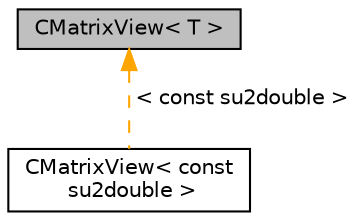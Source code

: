 digraph "CMatrixView&lt; T &gt;"
{
 // LATEX_PDF_SIZE
  edge [fontname="Helvetica",fontsize="10",labelfontname="Helvetica",labelfontsize="10"];
  node [fontname="Helvetica",fontsize="10",shape=record];
  Node1 [label="CMatrixView\< T \>",height=0.2,width=0.4,color="black", fillcolor="grey75", style="filled", fontcolor="black",tooltip="Class to represent a matrix (without owning the data, this just wraps a pointer)."];
  Node1 -> Node2 [dir="back",color="orange",fontsize="10",style="dashed",label=" \< const su2double \>" ,fontname="Helvetica"];
  Node2 [label="CMatrixView\< const\l su2double \>",height=0.2,width=0.4,color="black", fillcolor="white", style="filled",URL="$classCMatrixView.html",tooltip=" "];
}
